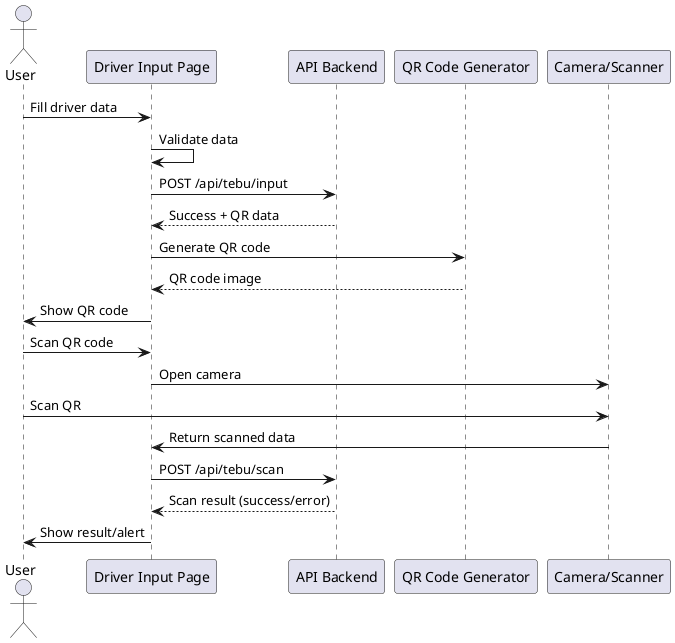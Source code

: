 @startuml
actor User
participant "Driver Input Page" as DriverInput
participant "API Backend" as Backend
participant "QR Code Generator" as QRGen

User -> DriverInput: Fill driver data
DriverInput -> DriverInput: Validate data
DriverInput -> Backend: POST /api/tebu/input
Backend --> DriverInput: Success + QR data
DriverInput -> QRGen: Generate QR code
QRGen --> DriverInput: QR code image
DriverInput -> User: Show QR code

User -> DriverInput: Scan QR code
DriverInput -> "Camera/Scanner" : Open camera
User -> "Camera/Scanner" : Scan QR
"Camera/Scanner" -> DriverInput: Return scanned data
DriverInput -> Backend: POST /api/tebu/scan
Backend --> DriverInput: Scan result (success/error)
DriverInput -> User: Show result/alert
@enduml
